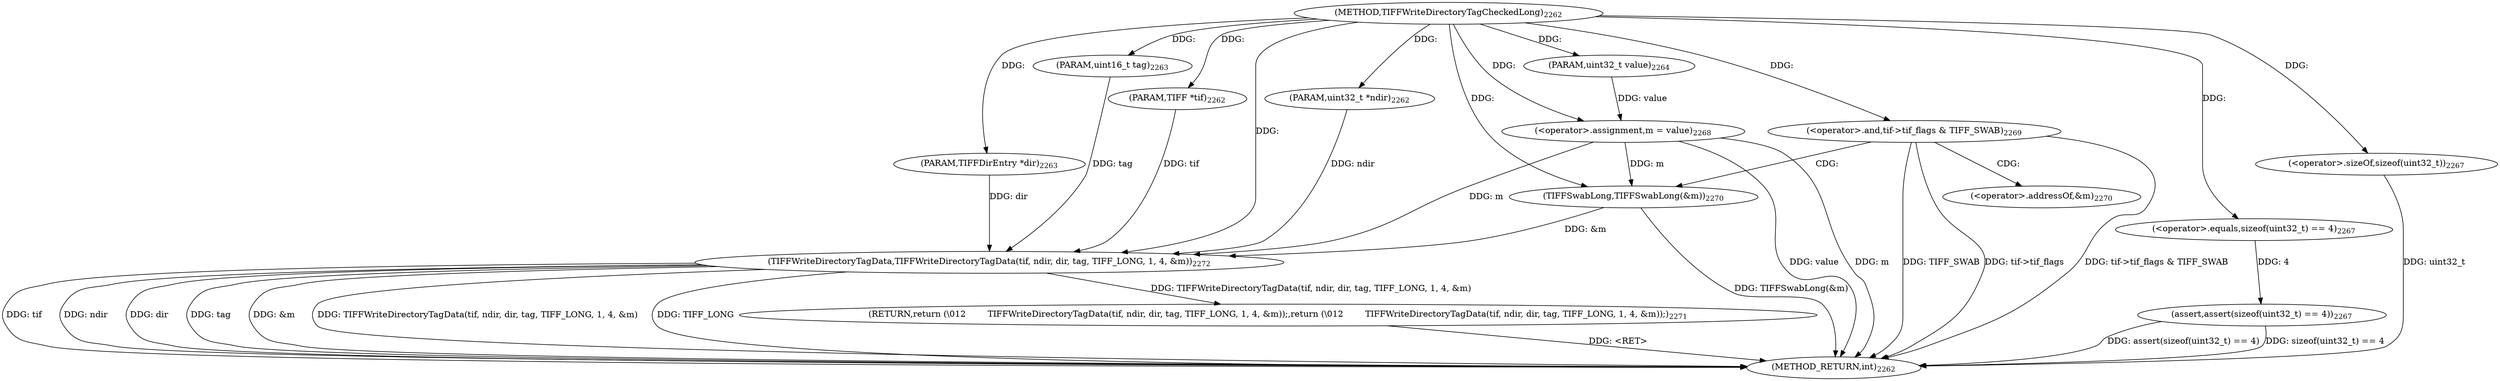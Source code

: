 digraph "TIFFWriteDirectoryTagCheckedLong" {  
"70076" [label = <(METHOD,TIFFWriteDirectoryTagCheckedLong)<SUB>2262</SUB>> ]
"70113" [label = <(METHOD_RETURN,int)<SUB>2262</SUB>> ]
"70077" [label = <(PARAM,TIFF *tif)<SUB>2262</SUB>> ]
"70078" [label = <(PARAM,uint32_t *ndir)<SUB>2262</SUB>> ]
"70079" [label = <(PARAM,TIFFDirEntry *dir)<SUB>2263</SUB>> ]
"70080" [label = <(PARAM,uint16_t tag)<SUB>2263</SUB>> ]
"70081" [label = <(PARAM,uint32_t value)<SUB>2264</SUB>> ]
"70084" [label = <(assert,assert(sizeof(uint32_t) == 4))<SUB>2267</SUB>> ]
"70089" [label = <(&lt;operator&gt;.assignment,m = value)<SUB>2268</SUB>> ]
"70102" [label = <(RETURN,return (\012        TIFFWriteDirectoryTagData(tif, ndir, dir, tag, TIFF_LONG, 1, 4, &amp;m));,return (\012        TIFFWriteDirectoryTagData(tif, ndir, dir, tag, TIFF_LONG, 1, 4, &amp;m));)<SUB>2271</SUB>> ]
"70093" [label = <(&lt;operator&gt;.and,tif-&gt;tif_flags &amp; TIFF_SWAB)<SUB>2269</SUB>> ]
"70103" [label = <(TIFFWriteDirectoryTagData,TIFFWriteDirectoryTagData(tif, ndir, dir, tag, TIFF_LONG, 1, 4, &amp;m))<SUB>2272</SUB>> ]
"70085" [label = <(&lt;operator&gt;.equals,sizeof(uint32_t) == 4)<SUB>2267</SUB>> ]
"70099" [label = <(TIFFSwabLong,TIFFSwabLong(&amp;m))<SUB>2270</SUB>> ]
"70086" [label = <(&lt;operator&gt;.sizeOf,sizeof(uint32_t))<SUB>2267</SUB>> ]
"70100" [label = <(&lt;operator&gt;.addressOf,&amp;m)<SUB>2270</SUB>> ]
  "70102" -> "70113"  [ label = "DDG: &lt;RET&gt;"] 
  "70084" -> "70113"  [ label = "DDG: sizeof(uint32_t) == 4"] 
  "70084" -> "70113"  [ label = "DDG: assert(sizeof(uint32_t) == 4)"] 
  "70089" -> "70113"  [ label = "DDG: m"] 
  "70089" -> "70113"  [ label = "DDG: value"] 
  "70093" -> "70113"  [ label = "DDG: tif-&gt;tif_flags"] 
  "70093" -> "70113"  [ label = "DDG: tif-&gt;tif_flags &amp; TIFF_SWAB"] 
  "70099" -> "70113"  [ label = "DDG: TIFFSwabLong(&amp;m)"] 
  "70103" -> "70113"  [ label = "DDG: tif"] 
  "70103" -> "70113"  [ label = "DDG: ndir"] 
  "70103" -> "70113"  [ label = "DDG: dir"] 
  "70103" -> "70113"  [ label = "DDG: tag"] 
  "70103" -> "70113"  [ label = "DDG: &amp;m"] 
  "70103" -> "70113"  [ label = "DDG: TIFFWriteDirectoryTagData(tif, ndir, dir, tag, TIFF_LONG, 1, 4, &amp;m)"] 
  "70086" -> "70113"  [ label = "DDG: uint32_t"] 
  "70103" -> "70113"  [ label = "DDG: TIFF_LONG"] 
  "70093" -> "70113"  [ label = "DDG: TIFF_SWAB"] 
  "70076" -> "70077"  [ label = "DDG: "] 
  "70076" -> "70078"  [ label = "DDG: "] 
  "70076" -> "70079"  [ label = "DDG: "] 
  "70076" -> "70080"  [ label = "DDG: "] 
  "70076" -> "70081"  [ label = "DDG: "] 
  "70081" -> "70089"  [ label = "DDG: value"] 
  "70076" -> "70089"  [ label = "DDG: "] 
  "70103" -> "70102"  [ label = "DDG: TIFFWriteDirectoryTagData(tif, ndir, dir, tag, TIFF_LONG, 1, 4, &amp;m)"] 
  "70085" -> "70084"  [ label = "DDG: 4"] 
  "70076" -> "70085"  [ label = "DDG: "] 
  "70076" -> "70093"  [ label = "DDG: "] 
  "70077" -> "70103"  [ label = "DDG: tif"] 
  "70076" -> "70103"  [ label = "DDG: "] 
  "70078" -> "70103"  [ label = "DDG: ndir"] 
  "70079" -> "70103"  [ label = "DDG: dir"] 
  "70080" -> "70103"  [ label = "DDG: tag"] 
  "70099" -> "70103"  [ label = "DDG: &amp;m"] 
  "70089" -> "70103"  [ label = "DDG: m"] 
  "70076" -> "70086"  [ label = "DDG: "] 
  "70089" -> "70099"  [ label = "DDG: m"] 
  "70076" -> "70099"  [ label = "DDG: "] 
  "70093" -> "70100"  [ label = "CDG: "] 
  "70093" -> "70099"  [ label = "CDG: "] 
}
